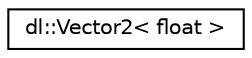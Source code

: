 digraph "Graphical Class Hierarchy"
{
 // LATEX_PDF_SIZE
  edge [fontname="Helvetica",fontsize="10",labelfontname="Helvetica",labelfontsize="10"];
  node [fontname="Helvetica",fontsize="10",shape=record];
  rankdir="LR";
  Node0 [label="dl::Vector2\< float \>",height=0.2,width=0.4,color="black", fillcolor="white", style="filled",URL="$classdl_1_1Vector2.html",tooltip=" "];
}
